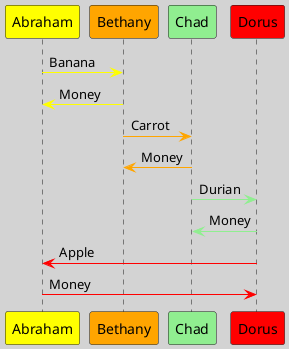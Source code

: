@startuml commodity
skinparam BackgroundColor #lightgrey
participant "Abraham" as A #yellow
participant "Bethany" as B #orange
participant "Chad" as C #lightgreen
participant "Dorus" as D #red
A -[#yellow]> B: Banana
B -[#yellow]> A: Money
B -[#orange]> C: Carrot
C -[#orange]> B: Money
C -[#lightgreen]> D: Durian
D -[#lightgreen]> C: Money
D -[#red]> A: Apple
A -[#red]> D: Money
@enduml
